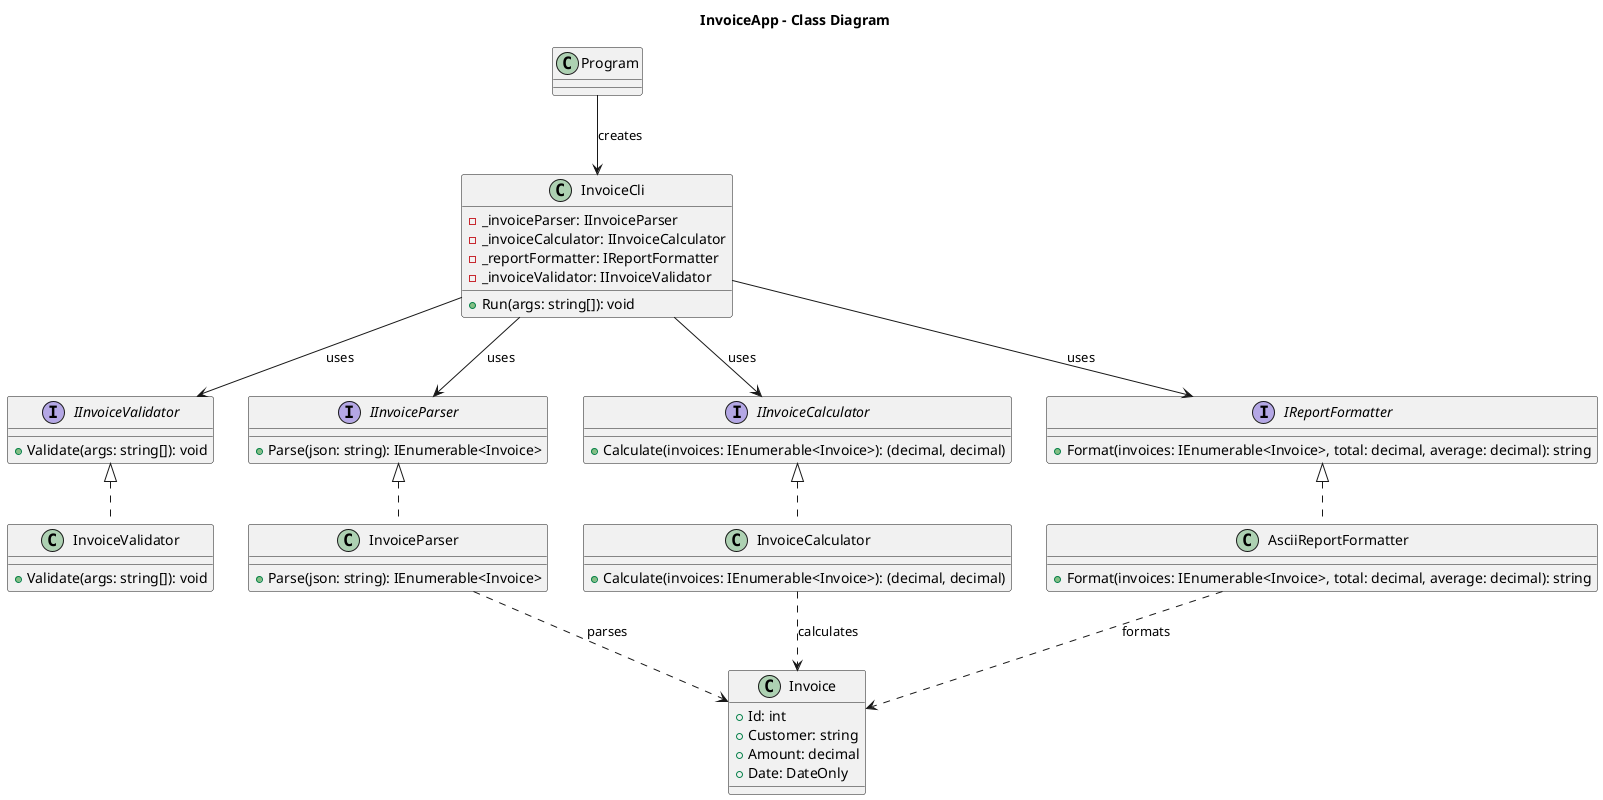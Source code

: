 @startuml
title InvoiceApp - Class Diagram

' Interfaces with methods
interface IInvoiceValidator {
    +Validate(args: string[]): void
}
interface IInvoiceParser {
    +Parse(json: string): IEnumerable<Invoice>
}
interface IInvoiceCalculator {
    +Calculate(invoices: IEnumerable<Invoice>): (decimal, decimal)
}
interface IReportFormatter {
    +Format(invoices: IEnumerable<Invoice>, total: decimal, average: decimal): string
}

' Model
class Invoice {
    +Id: int
    +Customer: string
    +Amount: decimal
    +Date: DateOnly
}

' Services
class InvoiceValidator {
    +Validate(args: string[]): void
}
class InvoiceParser {
    +Parse(json: string): IEnumerable<Invoice>
}
class InvoiceCalculator {
    +Calculate(invoices: IEnumerable<Invoice>): (decimal, decimal)
}
class AsciiReportFormatter {
    +Format(invoices: IEnumerable<Invoice>, total: decimal, average: decimal): string
}

' CLI and Program
class InvoiceCli {
    +Run(args: string[]): void
    -_invoiceParser: IInvoiceParser
    -_invoiceCalculator: IInvoiceCalculator
    -_reportFormatter: IReportFormatter
    -_invoiceValidator: IInvoiceValidator
}
class Program

' Relationships
IInvoiceValidator <|.. InvoiceValidator
IInvoiceParser <|.. InvoiceParser
IInvoiceCalculator <|.. InvoiceCalculator
IReportFormatter <|.. AsciiReportFormatter

InvoiceCli --> IInvoiceValidator : uses
InvoiceCli --> IInvoiceParser : uses
InvoiceCli --> IInvoiceCalculator : uses
InvoiceCli --> IReportFormatter : uses
Program --> InvoiceCli : creates

' Model usage
InvoiceParser ..> Invoice : parses
InvoiceCalculator ..> Invoice : calculates
AsciiReportFormatter ..> Invoice : formats

@enduml

